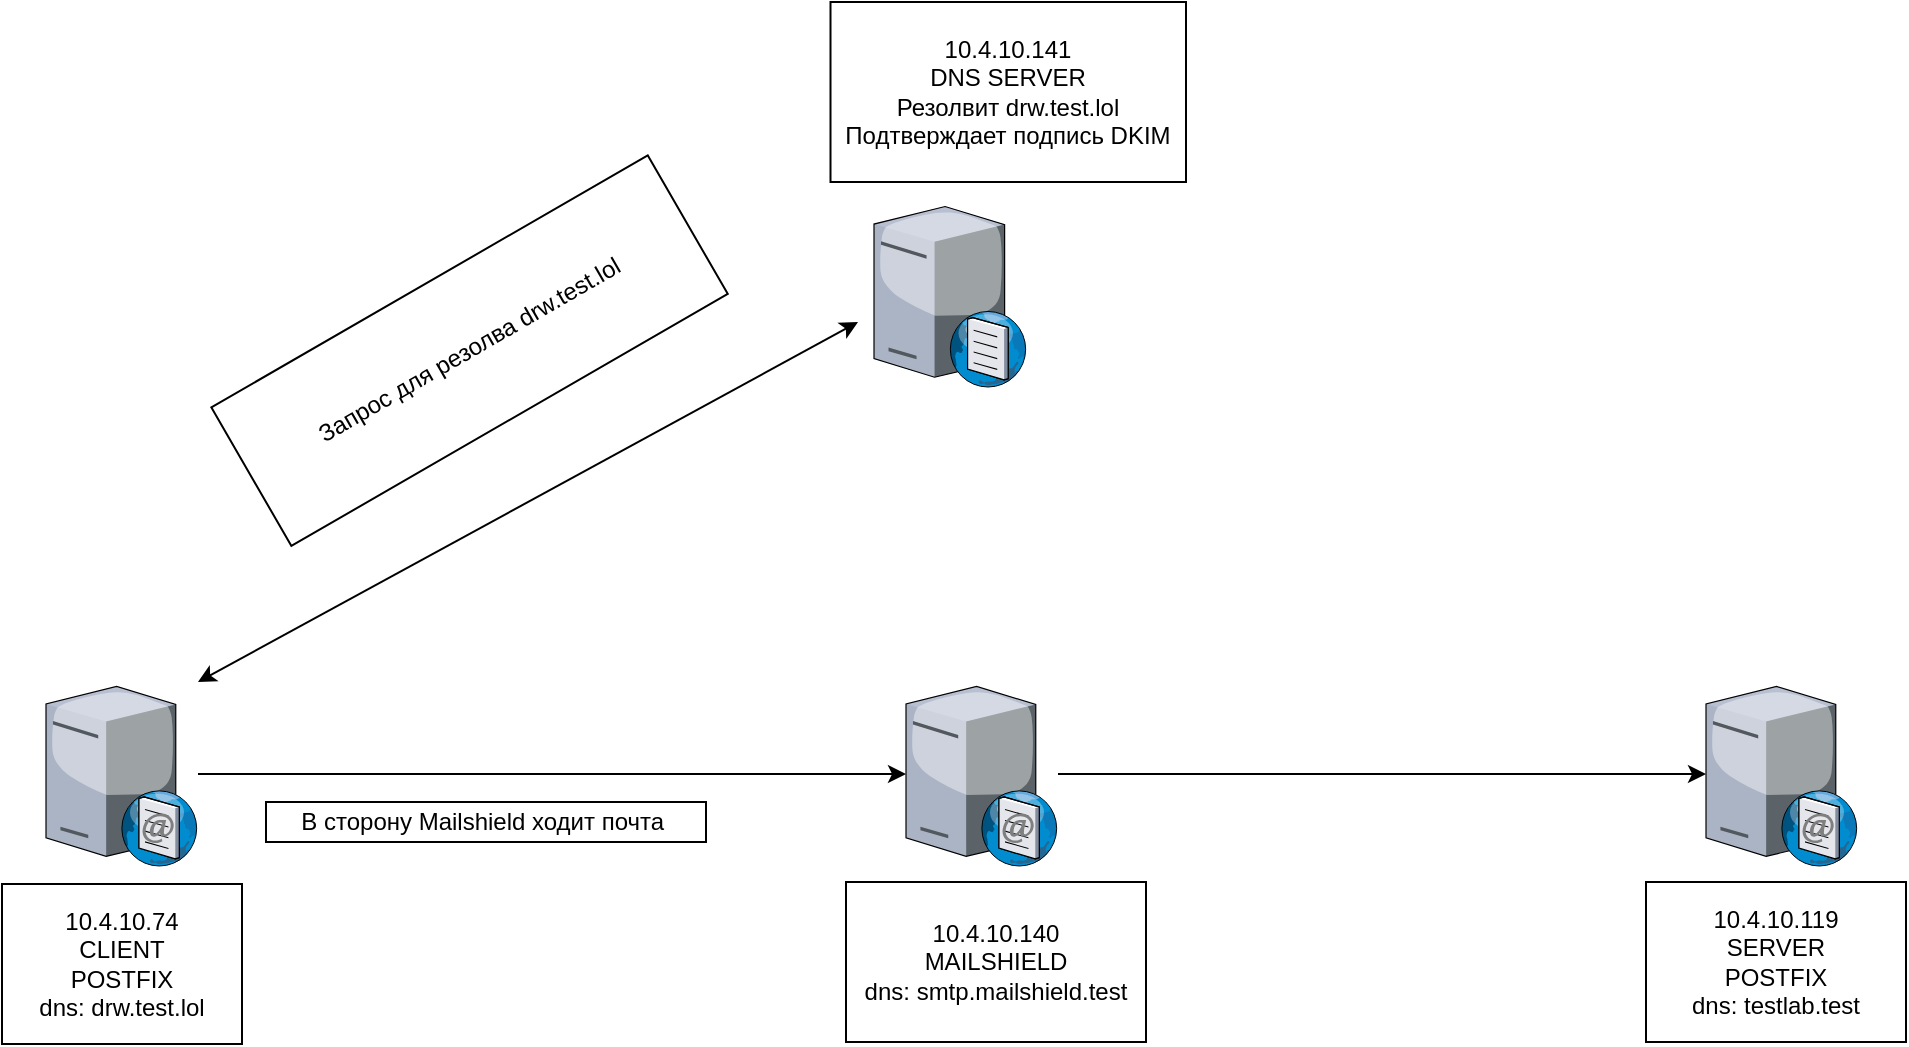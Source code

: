 <mxfile version="20.8.21" type="github"><diagram name="Page-1" id="822b0af5-4adb-64df-f703-e8dfc1f81529"><mxGraphModel dx="1193" dy="776" grid="1" gridSize="10" guides="1" tooltips="1" connect="1" arrows="1" fold="1" page="1" pageScale="1" pageWidth="1100" pageHeight="850" background="none" math="0" shadow="0"><root><mxCell id="0"/><mxCell id="1" parent="0"/><mxCell id="6M78qI8vH2SrlyXO8kXM-10" value="" style="edgeStyle=orthogonalEdgeStyle;rounded=0;orthogonalLoop=1;jettySize=auto;html=1;" parent="1" source="6M78qI8vH2SrlyXO8kXM-4" target="6M78qI8vH2SrlyXO8kXM-9" edge="1"><mxGeometry relative="1" as="geometry"/></mxCell><mxCell id="6M78qI8vH2SrlyXO8kXM-4" value="" style="verticalLabelPosition=bottom;sketch=0;aspect=fixed;html=1;verticalAlign=top;strokeColor=none;align=center;outlineConnect=0;shape=mxgraph.citrix.smtp_server;" parent="1" vertex="1"><mxGeometry x="610" y="350" width="76" height="92" as="geometry"/></mxCell><mxCell id="6M78qI8vH2SrlyXO8kXM-5" value="" style="verticalLabelPosition=bottom;sketch=0;aspect=fixed;html=1;verticalAlign=top;strokeColor=none;align=center;outlineConnect=0;shape=mxgraph.citrix.dns_server;" parent="1" vertex="1"><mxGeometry x="1024" y="110" width="76.5" height="92.5" as="geometry"/></mxCell><mxCell id="6M78qI8vH2SrlyXO8kXM-12" value="" style="edgeStyle=orthogonalEdgeStyle;rounded=0;orthogonalLoop=1;jettySize=auto;html=1;" parent="1" source="6M78qI8vH2SrlyXO8kXM-9" target="6M78qI8vH2SrlyXO8kXM-11" edge="1"><mxGeometry relative="1" as="geometry"/></mxCell><object label="" MAILSHIELD="" id="6M78qI8vH2SrlyXO8kXM-9"><mxCell style="verticalLabelPosition=bottom;sketch=0;aspect=fixed;html=1;verticalAlign=top;strokeColor=none;align=center;outlineConnect=0;shape=mxgraph.citrix.smtp_server;" parent="1" vertex="1"><mxGeometry x="1040" y="350" width="76" height="92" as="geometry"/></mxCell></object><mxCell id="6M78qI8vH2SrlyXO8kXM-11" value="" style="verticalLabelPosition=bottom;sketch=0;aspect=fixed;html=1;verticalAlign=top;strokeColor=none;align=center;outlineConnect=0;shape=mxgraph.citrix.smtp_server;" parent="1" vertex="1"><mxGeometry x="1440" y="350" width="76" height="92" as="geometry"/></mxCell><mxCell id="6M78qI8vH2SrlyXO8kXM-13" value="10.4.10.74&lt;br&gt;CLIENT&lt;br&gt;POSTFIX&lt;br&gt;dns: drw.test.lol" style="rounded=0;whiteSpace=wrap;html=1;" parent="1" vertex="1"><mxGeometry x="588" y="451" width="120" height="80" as="geometry"/></mxCell><mxCell id="6M78qI8vH2SrlyXO8kXM-14" value="10.4.10.140&lt;br&gt;MAILSHIELD&lt;br&gt;dns: smtp.mailshield.test" style="rounded=0;whiteSpace=wrap;html=1;" parent="1" vertex="1"><mxGeometry x="1010" y="450" width="150" height="80" as="geometry"/></mxCell><mxCell id="6M78qI8vH2SrlyXO8kXM-15" value="10.4.10.141&lt;br&gt;DNS SERVER&lt;br&gt;Резолвит drw.test.lol&lt;br&gt;Подтверждает подпись DKIM" style="rounded=0;whiteSpace=wrap;html=1;" parent="1" vertex="1"><mxGeometry x="1002.25" y="10" width="177.75" height="90" as="geometry"/></mxCell><mxCell id="6M78qI8vH2SrlyXO8kXM-16" value="10.4.10.119&lt;br&gt;SERVER&lt;br&gt;POSTFIX&lt;br&gt;dns: testlab.test" style="rounded=0;whiteSpace=wrap;html=1;" parent="1" vertex="1"><mxGeometry x="1410" y="450" width="130" height="80" as="geometry"/></mxCell><mxCell id="6M78qI8vH2SrlyXO8kXM-17" value="" style="endArrow=classic;startArrow=classic;html=1;rounded=0;" parent="1" edge="1"><mxGeometry width="50" height="50" relative="1" as="geometry"><mxPoint x="686" y="350" as="sourcePoint"/><mxPoint x="1016" y="170" as="targetPoint"/><Array as="points"/></mxGeometry></mxCell><mxCell id="6M78qI8vH2SrlyXO8kXM-18" value="Запрос для резолва drw.test.lol" style="rounded=0;whiteSpace=wrap;html=1;rotation=-30;" parent="1" vertex="1"><mxGeometry x="695.8" y="144.33" width="251.96" height="80" as="geometry"/></mxCell><mxCell id="6M78qI8vH2SrlyXO8kXM-19" value="В сторону Mailshield ходит почта&amp;nbsp;" style="rounded=0;whiteSpace=wrap;html=1;" parent="1" vertex="1"><mxGeometry x="720" y="410" width="220" height="20" as="geometry"/></mxCell></root></mxGraphModel></diagram></mxfile>